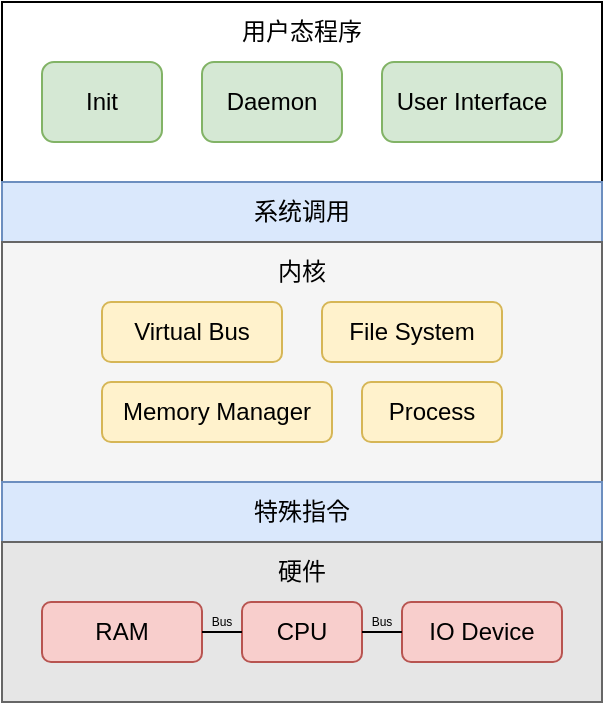 <mxfile version="25.0.3">
  <diagram name="Page-1" id="X2dO6F13BuQbnAALK1ca">
    <mxGraphModel dx="954" dy="626" grid="1" gridSize="10" guides="1" tooltips="1" connect="1" arrows="1" fold="1" page="1" pageScale="1" pageWidth="850" pageHeight="1100" math="0" shadow="0">
      <root>
        <mxCell id="0" />
        <mxCell id="1" parent="0" />
        <mxCell id="SmLArBUsd0u5fXxKwjuW-2" value="" style="rounded=0;whiteSpace=wrap;html=1;" parent="1" vertex="1">
          <mxGeometry x="210" y="80" width="300" height="90" as="geometry" />
        </mxCell>
        <mxCell id="SmLArBUsd0u5fXxKwjuW-3" value="系统调用" style="rounded=0;whiteSpace=wrap;html=1;fillColor=#dae8fc;strokeColor=#6c8ebf;" parent="1" vertex="1">
          <mxGeometry x="210" y="170" width="300" height="30" as="geometry" />
        </mxCell>
        <mxCell id="SmLArBUsd0u5fXxKwjuW-4" value="" style="rounded=0;whiteSpace=wrap;html=1;fillColor=#f5f5f5;strokeColor=#666666;fontColor=#333333;" parent="1" vertex="1">
          <mxGeometry x="210" y="200" width="300" height="120" as="geometry" />
        </mxCell>
        <mxCell id="SmLArBUsd0u5fXxKwjuW-5" value="特殊指令" style="rounded=0;whiteSpace=wrap;html=1;fillColor=#dae8fc;strokeColor=#6c8ebf;" parent="1" vertex="1">
          <mxGeometry x="210" y="320" width="300" height="30" as="geometry" />
        </mxCell>
        <mxCell id="SmLArBUsd0u5fXxKwjuW-6" value="" style="rounded=0;whiteSpace=wrap;html=1;fillColor=#E6E6E6;fontColor=#333333;strokeColor=#666666;" parent="1" vertex="1">
          <mxGeometry x="210" y="350" width="300" height="80" as="geometry" />
        </mxCell>
        <mxCell id="SmLArBUsd0u5fXxKwjuW-7" value="Init" style="rounded=1;whiteSpace=wrap;html=1;fillColor=#d5e8d4;strokeColor=#82b366;" parent="1" vertex="1">
          <mxGeometry x="230" y="110" width="60" height="40" as="geometry" />
        </mxCell>
        <mxCell id="SmLArBUsd0u5fXxKwjuW-8" value="Daemon" style="rounded=1;whiteSpace=wrap;html=1;fillColor=#d5e8d4;strokeColor=#82b366;" parent="1" vertex="1">
          <mxGeometry x="310" y="110" width="70" height="40" as="geometry" />
        </mxCell>
        <mxCell id="SmLArBUsd0u5fXxKwjuW-9" value="User Interface" style="rounded=1;whiteSpace=wrap;html=1;fillColor=#d5e8d4;strokeColor=#82b366;" parent="1" vertex="1">
          <mxGeometry x="400" y="110" width="90" height="40" as="geometry" />
        </mxCell>
        <mxCell id="SmLArBUsd0u5fXxKwjuW-10" value="用户态程序" style="text;html=1;align=center;verticalAlign=middle;whiteSpace=wrap;rounded=0;" parent="1" vertex="1">
          <mxGeometry x="320" y="80" width="80" height="30" as="geometry" />
        </mxCell>
        <mxCell id="SmLArBUsd0u5fXxKwjuW-11" value="Virtual Bus" style="rounded=1;whiteSpace=wrap;html=1;fillColor=#fff2cc;strokeColor=#d6b656;" parent="1" vertex="1">
          <mxGeometry x="260" y="230" width="90" height="30" as="geometry" />
        </mxCell>
        <mxCell id="SmLArBUsd0u5fXxKwjuW-12" value="Process" style="rounded=1;whiteSpace=wrap;html=1;fillColor=#fff2cc;strokeColor=#d6b656;" parent="1" vertex="1">
          <mxGeometry x="390" y="270" width="70" height="30" as="geometry" />
        </mxCell>
        <mxCell id="SmLArBUsd0u5fXxKwjuW-14" value="Memory Manager" style="rounded=1;whiteSpace=wrap;html=1;fillColor=#fff2cc;strokeColor=#d6b656;" parent="1" vertex="1">
          <mxGeometry x="260" y="270" width="115" height="30" as="geometry" />
        </mxCell>
        <mxCell id="SmLArBUsd0u5fXxKwjuW-15" value="File System" style="rounded=1;whiteSpace=wrap;html=1;fillColor=#fff2cc;strokeColor=#d6b656;" parent="1" vertex="1">
          <mxGeometry x="370" y="230" width="90" height="30" as="geometry" />
        </mxCell>
        <mxCell id="SmLArBUsd0u5fXxKwjuW-16" value="内核" style="text;html=1;align=center;verticalAlign=middle;whiteSpace=wrap;rounded=0;" parent="1" vertex="1">
          <mxGeometry x="330" y="200" width="60" height="30" as="geometry" />
        </mxCell>
        <mxCell id="SmLArBUsd0u5fXxKwjuW-17" value="硬件" style="text;html=1;align=center;verticalAlign=middle;whiteSpace=wrap;rounded=0;" parent="1" vertex="1">
          <mxGeometry x="330" y="350" width="60" height="30" as="geometry" />
        </mxCell>
        <mxCell id="SmLArBUsd0u5fXxKwjuW-19" value="CPU" style="rounded=1;whiteSpace=wrap;html=1;fillColor=#f8cecc;strokeColor=#b85450;" parent="1" vertex="1">
          <mxGeometry x="330" y="380" width="60" height="30" as="geometry" />
        </mxCell>
        <mxCell id="SmLArBUsd0u5fXxKwjuW-20" value="&lt;div&gt;RAM&lt;/div&gt;" style="rounded=1;whiteSpace=wrap;html=1;fillColor=#f8cecc;strokeColor=#b85450;" parent="1" vertex="1">
          <mxGeometry x="230" y="380" width="80" height="30" as="geometry" />
        </mxCell>
        <mxCell id="SmLArBUsd0u5fXxKwjuW-22" value="IO Device" style="rounded=1;whiteSpace=wrap;html=1;fillColor=#f8cecc;strokeColor=#b85450;" parent="1" vertex="1">
          <mxGeometry x="410" y="380" width="80" height="30" as="geometry" />
        </mxCell>
        <mxCell id="SmLArBUsd0u5fXxKwjuW-23" value="" style="endArrow=none;html=1;rounded=0;exitX=1;exitY=0.5;exitDx=0;exitDy=0;entryX=0;entryY=0.5;entryDx=0;entryDy=0;" parent="1" source="SmLArBUsd0u5fXxKwjuW-20" target="SmLArBUsd0u5fXxKwjuW-19" edge="1">
          <mxGeometry width="50" height="50" relative="1" as="geometry">
            <mxPoint x="400" y="350" as="sourcePoint" />
            <mxPoint x="450" y="300" as="targetPoint" />
          </mxGeometry>
        </mxCell>
        <mxCell id="SmLArBUsd0u5fXxKwjuW-25" value="" style="endArrow=none;html=1;rounded=0;entryX=0;entryY=0.5;entryDx=0;entryDy=0;" parent="1" target="SmLArBUsd0u5fXxKwjuW-22" edge="1">
          <mxGeometry width="50" height="50" relative="1" as="geometry">
            <mxPoint x="390" y="395" as="sourcePoint" />
            <mxPoint x="340" y="405" as="targetPoint" />
          </mxGeometry>
        </mxCell>
        <mxCell id="SmLArBUsd0u5fXxKwjuW-26" value="&lt;div style=&quot;font-size: 6px;&quot;&gt;Bus&lt;/div&gt;" style="text;html=1;align=center;verticalAlign=middle;whiteSpace=wrap;rounded=0;fontSize=6;" parent="1" vertex="1">
          <mxGeometry x="310" y="385" width="20" height="10" as="geometry" />
        </mxCell>
        <mxCell id="SmLArBUsd0u5fXxKwjuW-28" value="&lt;div style=&quot;font-size: 6px;&quot;&gt;Bus&lt;/div&gt;" style="text;html=1;align=center;verticalAlign=middle;whiteSpace=wrap;rounded=0;fontSize=6;" parent="1" vertex="1">
          <mxGeometry x="390" y="385" width="20" height="10" as="geometry" />
        </mxCell>
      </root>
    </mxGraphModel>
  </diagram>
</mxfile>
